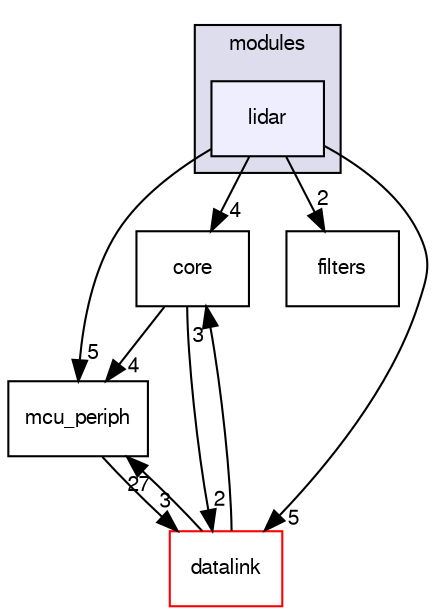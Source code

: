 digraph "sw/airborne/modules/lidar" {
  compound=true
  node [ fontsize="10", fontname="FreeSans"];
  edge [ labelfontsize="10", labelfontname="FreeSans"];
  subgraph clusterdir_c2abcdd6ccb39c3582929c0e3f5651c2 {
    graph [ bgcolor="#ddddee", pencolor="black", label="modules" fontname="FreeSans", fontsize="10", URL="dir_c2abcdd6ccb39c3582929c0e3f5651c2.html"]
  dir_f4ca31d105c4342227373714bf7859c8 [shape=box, label="lidar", style="filled", fillcolor="#eeeeff", pencolor="black", URL="dir_f4ca31d105c4342227373714bf7859c8.html"];
  }
  dir_0e703de7e76e38c62de795c957434487 [shape=box label="core" URL="dir_0e703de7e76e38c62de795c957434487.html"];
  dir_1ca43f6a116d741d80fb1d0555a2b198 [shape=box label="mcu_periph" URL="dir_1ca43f6a116d741d80fb1d0555a2b198.html"];
  dir_1444106569909aede49a887d28257b90 [shape=box label="filters" URL="dir_1444106569909aede49a887d28257b90.html"];
  dir_164c7aa663179b26059278e7f36078da [shape=box label="datalink" fillcolor="white" style="filled" color="red" URL="dir_164c7aa663179b26059278e7f36078da.html"];
  dir_0e703de7e76e38c62de795c957434487->dir_1ca43f6a116d741d80fb1d0555a2b198 [headlabel="4", labeldistance=1.5 headhref="dir_000128_000107.html"];
  dir_0e703de7e76e38c62de795c957434487->dir_164c7aa663179b26059278e7f36078da [headlabel="2", labeldistance=1.5 headhref="dir_000128_000034.html"];
  dir_f4ca31d105c4342227373714bf7859c8->dir_0e703de7e76e38c62de795c957434487 [headlabel="4", labeldistance=1.5 headhref="dir_000167_000128.html"];
  dir_f4ca31d105c4342227373714bf7859c8->dir_1ca43f6a116d741d80fb1d0555a2b198 [headlabel="5", labeldistance=1.5 headhref="dir_000167_000107.html"];
  dir_f4ca31d105c4342227373714bf7859c8->dir_1444106569909aede49a887d28257b90 [headlabel="2", labeldistance=1.5 headhref="dir_000167_000091.html"];
  dir_f4ca31d105c4342227373714bf7859c8->dir_164c7aa663179b26059278e7f36078da [headlabel="5", labeldistance=1.5 headhref="dir_000167_000034.html"];
  dir_1ca43f6a116d741d80fb1d0555a2b198->dir_164c7aa663179b26059278e7f36078da [headlabel="3", labeldistance=1.5 headhref="dir_000107_000034.html"];
  dir_164c7aa663179b26059278e7f36078da->dir_0e703de7e76e38c62de795c957434487 [headlabel="3", labeldistance=1.5 headhref="dir_000034_000128.html"];
  dir_164c7aa663179b26059278e7f36078da->dir_1ca43f6a116d741d80fb1d0555a2b198 [headlabel="27", labeldistance=1.5 headhref="dir_000034_000107.html"];
}
